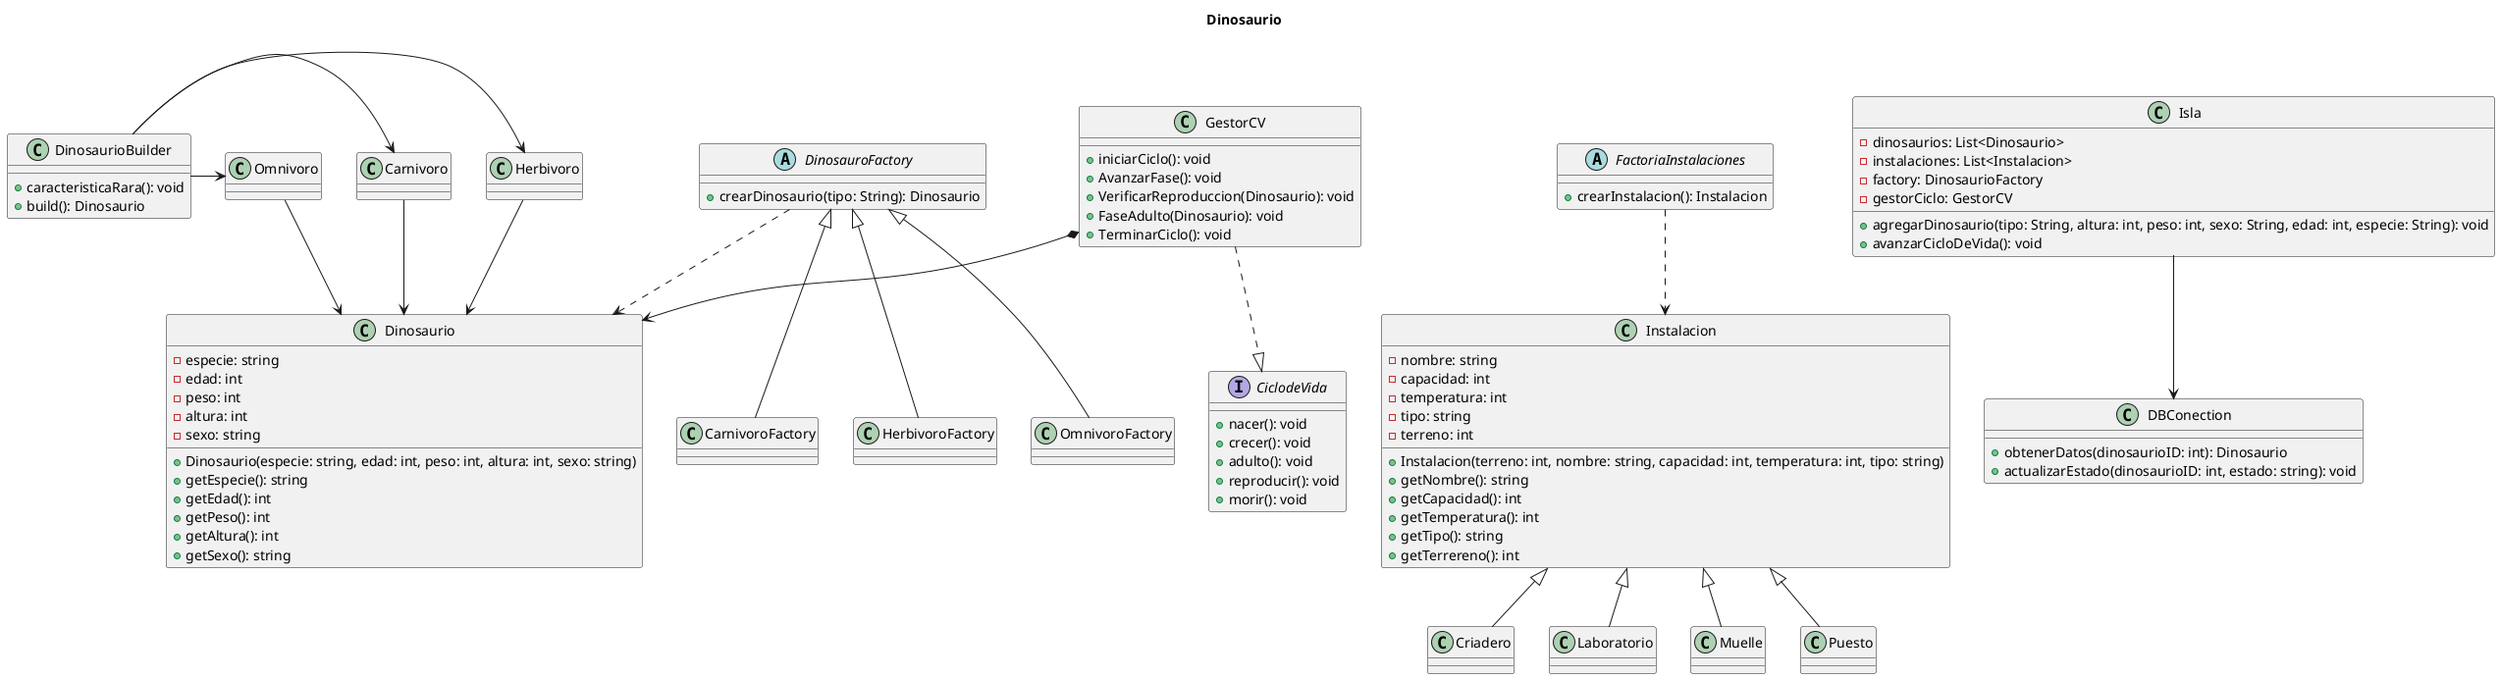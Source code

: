 @startuml
'https://plantuml.com/class-diagram
title Dinosaurio

class Dinosaurio{
    -especie: string
    -edad: int
    -peso: int
    -altura: int
    -sexo: string
    +Dinosaurio(especie: string, edad: int, peso: int, altura: int, sexo: string)
    +getEspecie(): string
    +getEdad(): int
    +getPeso(): int
    +getAltura(): int
    +getSexo(): string
}


class DinosaurioBuilder{
    +caracteristicaRara(): void
    +build(): Dinosaurio
}

abstract class DinosauroFactory{
    +crearDinosaurio(tipo: String): Dinosaurio
}

class CarnivoroFactory extends DinosauroFactory{}
class HerbivoroFactory extends DinosauroFactory{}
class OmnivoroFactory extends DinosauroFactory{}

abstract class FactoriaInstalaciones{
    +crearInstalacion(): Instalacion
}

class Instalacion{
    -nombre: string
    -capacidad: int
    -temperatura: int
    -tipo: string
    -terreno: int
    +Instalacion(terreno: int, nombre: string, capacidad: int, temperatura: int, tipo: string)
    +getNombre(): string
    +getCapacidad(): int
    +getTemperatura(): int
    +getTipo(): string
    +getTerrereno(): int
}

class Criadero extends Instalacion{}
class Laboratorio extends Instalacion{}
class Muelle extends Instalacion{}
class Puesto extends Instalacion{}

interface CiclodeVida{
    +nacer(): void
    +crecer(): void
    +adulto(): void
    +reproducir(): void
    +morir(): void
}

class GestorCV{
    +iniciarCiclo(): void
    +AvanzarFase(): void
    +VerificarReproduccion(Dinosaurio): void
    +FaseAdulto(Dinosaurio): void
    +TerminarCiclo(): void
}

class DBConection{
    +obtenerDatos(dinosaurioID: int): Dinosaurio
    +actualizarEstado(dinosaurioID: int, estado: string): void
}

class Isla{
    -dinosaurios: List<Dinosaurio>
    -instalaciones: List<Instalacion>
    -factory: DinosaurioFactory
    -gestorCiclo: GestorCV
    +agregarDinosaurio(tipo: String, altura: int, peso: int, sexo: String, edad: int, especie: String): void
    +avanzarCicloDeVida(): void
}

GestorCV *--> Dinosaurio
Herbivoro --> Dinosaurio
Carnivoro --> Dinosaurio
Omnivoro --> Dinosaurio
GestorCV ..|> CiclodeVida
DinosauroFactory ..> Dinosaurio
DinosaurioBuilder -> Herbivoro
DinosaurioBuilder -> Carnivoro
DinosaurioBuilder -> Omnivoro
FactoriaInstalaciones ..> Instalacion
Isla --> DBConection


@enduml